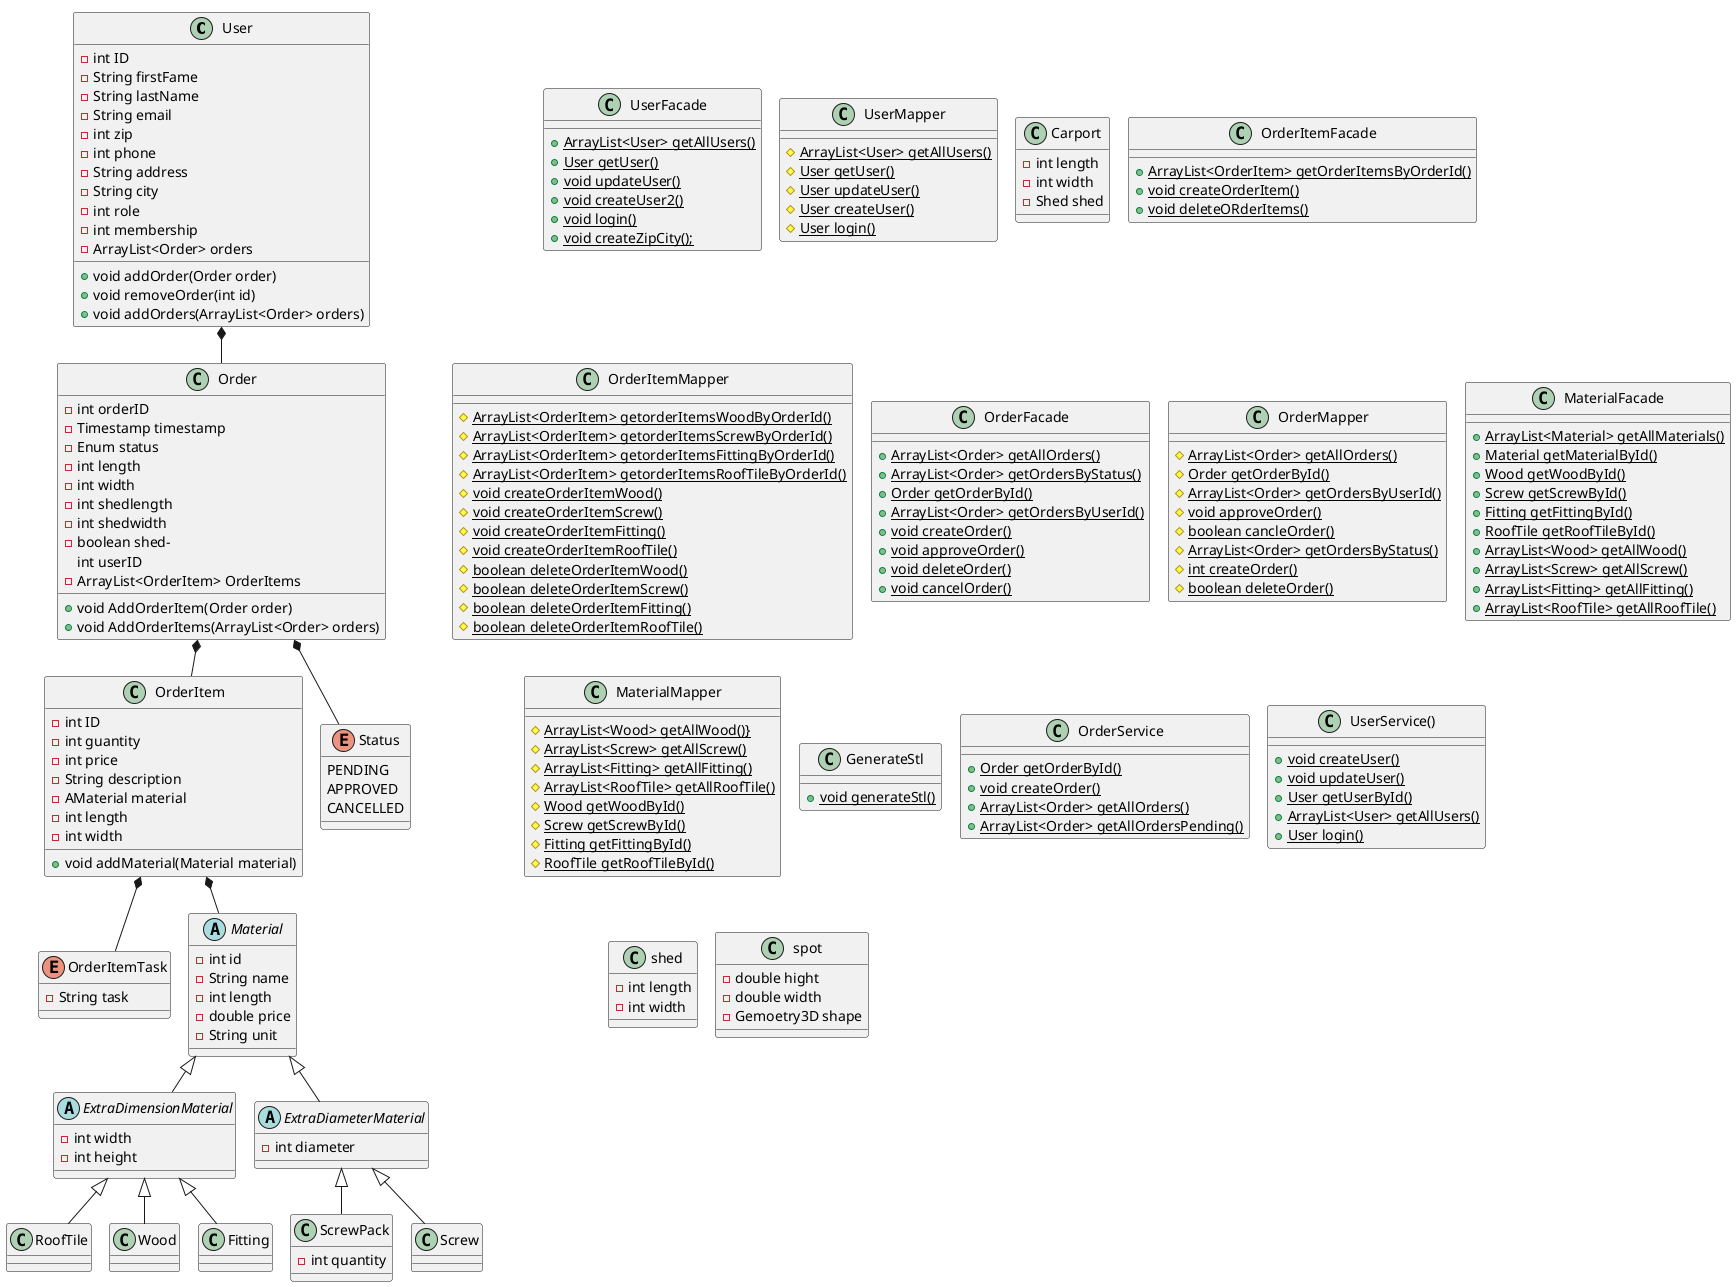 ()@startuml
'https://plantuml.com/class-diagram

!pragma layout smetana

class User {
- int ID
- String firstFame
- String lastName
- String email
- int zip
- int phone
- String address
- String city
- int role
- int membership
- ArrayList<Order> orders
+ void addOrder(Order order)
+ void removeOrder(int id)
+ void addOrders(ArrayList<Order> orders)
}

class UserFacade {
+ {static} ArrayList<User> getAllUsers()
+ {static} User getUser()
+ {static} void updateUser()
+ {static} void createUser2()
+ {static} void login()
+ {static} void createZipCity();
}

class UserMapper {
# {static} ArrayList<User> getAllUsers()
# {static} User getUser()
# {static} User updateUser()
# {static} User createUser()
# {static} User login()

}

class Carport{
- int length
- int width
- Shed shed
}

class OrderItem {
- int ID
- int guantity
- int price
- String description
- AMaterial material
- int length
- int width
+ void addMaterial(Material material)
}

Enum OrderItemTask{
- String task
}

class OrderItemFacade {
+ {static} ArrayList<OrderItem> getOrderItemsByOrderId()
+ {static} void createOrderItem()
+ {static} void deleteORderItems()
}

class OrderItemMapper {
# {static} ArrayList<OrderItem> getorderItemsWoodByOrderId()
# {static} ArrayList<OrderItem> getorderItemsScrewByOrderId()
# {static} ArrayList<OrderItem> getorderItemsFittingByOrderId()
# {static} ArrayList<OrderItem> getorderItemsRoofTileByOrderId()
# {static} void createOrderItemWood()
# {static} void createOrderItemScrew()
# {static} void createOrderItemFitting()
# {static} void createOrderItemRoofTile()
# {static} boolean deleteOrderItemWood()
# {static} boolean deleteOrderItemScrew()
# {static} boolean deleteOrderItemFitting()
# {static} boolean deleteOrderItemRoofTile()
}

class Order {
- int orderID
- Timestamp timestamp
- Enum status
- int length
- int width
- int shedlength
- int shedwidth
- boolean shed-
int userID
- ArrayList<OrderItem> OrderItems
+ void AddOrderItem(Order order)
+ void AddOrderItems(ArrayList<Order> orders)
}

class OrderFacade {
+ {static} ArrayList<Order> getAllOrders()
+ {static} ArrayList<Order> getOrdersByStatus()
+ {static} Order getOrderById()
+ {static} ArrayList<Order> getOrdersByUserId()
+ {static} void createOrder()
+ {static} void approveOrder()
+ {static} void deleteOrder()
+ {static} void cancelOrder()
}

class OrderMapper {
# {static} ArrayList<Order> getAllOrders()
# {static} Order getOrderById()
# {static} ArrayList<Order> getOrdersByUserId()
# {static} void approveOrder()
# {static} boolean cancleOrder()
# {static} ArrayList<Order> getOrdersByStatus()
# {static} int createOrder()
# {static} boolean deleteOrder()
}

class MaterialFacade {
+ {static} ArrayList<Material> getAllMaterials()
+ {static} Material getMaterialById()
+ {static} Wood getWoodById()
+ {static} Screw getScrewById()
+ {static} Fitting getFittingById()
+ {static} RoofTile getRoofTileById()
+ {static} ArrayList<Wood> getAllWood()
+ {static} ArrayList<Screw> getAllScrew()
+ {static} ArrayList<Fitting> getAllFitting()
+ {static} ArrayList<RoofTile> getAllRoofTile()
}

class MaterialMapper {
# {static} ArrayList<Wood> getAllWood()}
# {static} ArrayList<Screw> getAllScrew()
# {static} ArrayList<Fitting> getAllFitting()
# {static} ArrayList<RoofTile> getAllRoofTile()
# {static} Wood getWoodById()
# {static} Screw getScrewById()
# {static} Fitting getFittingById()
# {static} RoofTile getRoofTileById()
}

class GenerateStl {
+ {static} void generateStl()
}

class OrderService {
+ {static} Order getOrderById()
+ {static} void createOrder()
+ {static} ArrayList<Order> getAllOrders()
+ {static} ArrayList<Order> getAllOrdersPending()
}

class UserService() {
+ {static} void createUser()
+ {static} void updateUser()
+ {static} User getUserById()
+ {static} ArrayList<User> getAllUsers()
+ {static} User login()
}

abstract class Material {
- int id
- String name
- int length
- double price
- String unit

}

abstract class ExtraDimensionMaterial {
- int width
- int height
}

class shed{
- int length
- int width
}

class spot{
- double hight
- double width
- Gemoetry3D shape
}

class RoofTile {
}

class Wood {
}

class Fitting {
}

abstract class ExtraDiameterMaterial {
- int diameter
}

class ScrewPack {
- int quantity
}

class Screw {
}

Enum Status {
    PENDING
    APPROVED
    CANCELLED
}

Material <|-- ExtraDimensionMaterial
ExtraDimensionMaterial <|-- RoofTile
ExtraDimensionMaterial <|-- Wood
ExtraDimensionMaterial <|-- Fitting
Material <|-- ExtraDiameterMaterial
ExtraDiameterMaterial <|-- ScrewPack
ExtraDiameterMaterial <|-- Screw

Order *-- OrderItem
OrderItem *-- OrderItemTask
OrderItem *-- Material
Order *-- Status
User *-- Order

@enduml